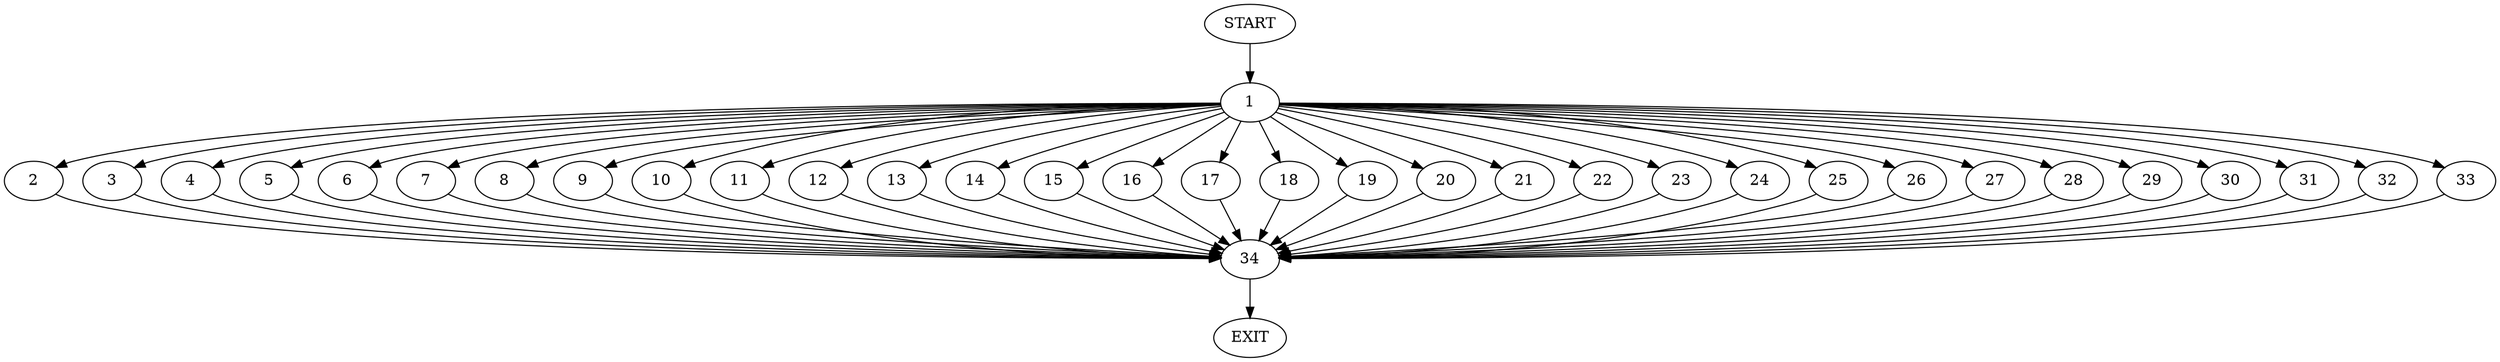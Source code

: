 digraph {
0 [label="START"]
35 [label="EXIT"]
0 -> 1
1 -> 2
1 -> 3
1 -> 4
1 -> 5
1 -> 6
1 -> 7
1 -> 8
1 -> 9
1 -> 10
1 -> 11
1 -> 12
1 -> 13
1 -> 14
1 -> 15
1 -> 16
1 -> 17
1 -> 18
1 -> 19
1 -> 20
1 -> 21
1 -> 22
1 -> 23
1 -> 24
1 -> 25
1 -> 26
1 -> 27
1 -> 28
1 -> 29
1 -> 30
1 -> 31
1 -> 32
1 -> 33
14 -> 34
3 -> 34
25 -> 34
2 -> 34
16 -> 34
30 -> 34
10 -> 34
33 -> 34
28 -> 34
4 -> 34
11 -> 34
12 -> 34
20 -> 34
21 -> 34
13 -> 34
15 -> 34
29 -> 34
19 -> 34
6 -> 34
31 -> 34
17 -> 34
22 -> 34
18 -> 34
26 -> 34
24 -> 34
5 -> 34
27 -> 34
23 -> 34
9 -> 34
7 -> 34
32 -> 34
8 -> 34
34 -> 35
}
